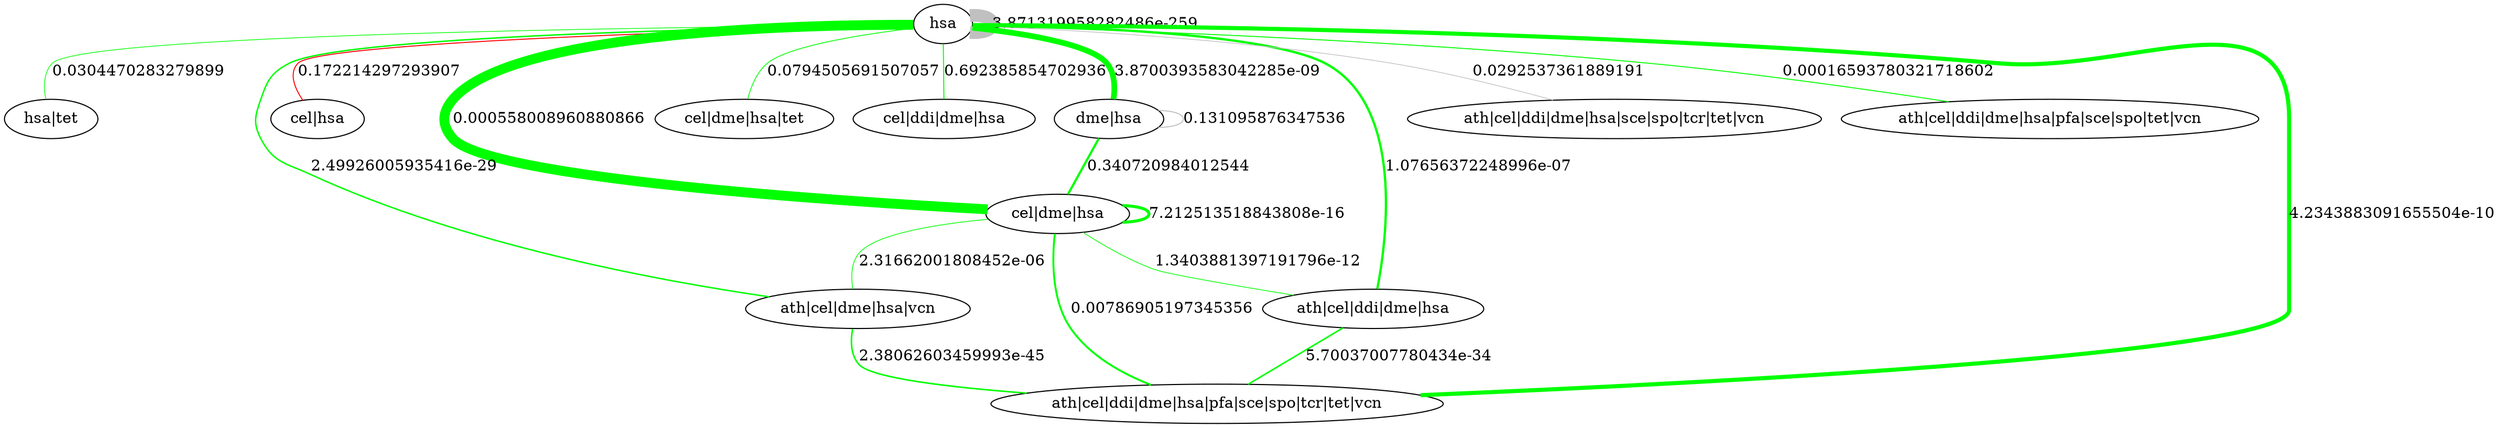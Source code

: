 graph  {
hsa;
"hsa|tet";
"dme|hsa";
"cel|hsa";
"cel|dme|hsa";
"cel|dme|hsa|tet";
"cel|ddi|dme|hsa";
"ath|cel|dme|hsa|vcn";
"ath|cel|ddi|dme|hsa";
"ath|cel|ddi|dme|hsa|sce|spo|tcr|tet|vcn";
"ath|cel|ddi|dme|hsa|pfa|sce|spo|tet|vcn";
"ath|cel|ddi|dme|hsa|pfa|sce|spo|tcr|tet|vcn";
hsa -- hsa  [A="---------+--------", B="---------+--------", PROF_A="---------+--------", PROF_Q="---------+--------", color=grey, expected_nab="3433.2935", label="3.871319958282486e-259", nab=2084, penwidth="11.711154818769318", style=solid, taxa_A=hsa, taxa_Q=hsa, taxonomy_A=eukar, taxonomy_Q=eukar];
hsa -- "hsa|tet"  [A="---------+--------", B="---------+------+-", PROF_A="---------+------+-", PROF_Q="---------+--------", color=green, expected_nab="136.6609", label="0.0304470283279899", nab=116, penwidth="0.6518685023883113", style=solid, taxa_A="hsa|tet", taxa_Q=hsa, taxonomy_A=eukar, taxonomy_Q=eukar];
hsa -- "dme|hsa"  [A="---------+--------", B="-------+-+--------", PROF_A="-------+-+--------", PROF_Q="---------+--------", color=green, expected_nab="794.4965", label="3.8700393583042285e-09", nab=929, penwidth="5.220567575161562", style=solid, taxa_A="dme|hsa", taxa_Q=hsa, taxonomy_A=eukar, taxonomy_Q=eukar];
hsa -- "cel|hsa"  [A="---------+--------", B="----+----+--------", PROF_A="----+----+--------", PROF_Q="---------+--------", color=red, expected_nab="145.3575", label="0.172214297293907", nab=159, penwidth="0.8935094127563923", style=solid, taxa_A="cel|hsa", taxa_Q=hsa, taxonomy_A=eukar, taxonomy_Q=eukar];
hsa -- "cel|dme|hsa"  [A="---------+--------", B="----+--+-+--------", PROF_A="----+--+-+--------", PROF_Q="---------+--------", color=green, expected_nab="1504.2012", label="0.000558008960880866", nab=1608, penwidth="9.036246136555212", style=solid, taxa_A="cel|dme|hsa", taxa_Q=hsa, taxonomy_A=eukar, taxonomy_Q=eukar];
hsa -- "cel|dme|hsa|tet"  [A="---------+--------", B="----+--+-+------+-", PROF_A="----+--+-+------+-", PROF_Q="---------+--------", color=green, expected_nab="150.6375", label="0.0794505691507057", nab=133, penwidth="0.7474009553245293", style=solid, taxa_A="cel|dme|hsa|tet", taxa_Q=hsa, taxonomy_A=eukar, taxonomy_Q=eukar];
hsa -- "cel|ddi|dme|hsa"  [A="---------+--------", B="----+-++-+--------", PROF_A="----+-++-+--------", PROF_Q="---------+--------", color=green, expected_nab="154.9858", label="0.692385854702936", nab=159, penwidth="0.8935094127563923", style=solid, taxa_A="cel|ddi|dme|hsa", taxa_Q=hsa, taxonomy_A=eukar, taxonomy_Q=eukar];
hsa -- "ath|cel|dme|hsa|vcn"  [A="---------+--------", B="-+--+--+-+-------+", PROF_A="-+--+--+-+-------+", PROF_Q="---------+--------", color=green, expected_nab="406.2555", label="2.49926005935416e-29", nab=232, penwidth="1.3037370047766226", style=solid, taxa_A="ath|cel|dme|hsa|vcn", taxa_Q=hsa, taxonomy_A=eukar, taxonomy_Q=eukar];
hsa -- "ath|cel|ddi|dme|hsa"  [A="---------+--------", B="-+--+-++-+--------", PROF_A="-+--+-++-+--------", PROF_Q="---------+--------", color=green, expected_nab="472.1012", label="1.07656372248996e-07", nab=380, penwidth="2.135431300927227", style=solid, taxa_A="ath|cel|ddi|dme|hsa", taxa_Q=hsa, taxonomy_A=eukar, taxonomy_Q=eukar];
hsa -- "ath|cel|ddi|dme|hsa|sce|spo|tcr|tet|vcn"  [A="---------+--------", B="-+--+-++-+--+-++++", PROF_A="-+--+-++-+--+-++++", PROF_Q="---------+--------", color=grey, expected_nab="137.9032", label="0.0292537361889191", nab=117, penwidth="0.6574880584433829", style=solid, taxa_A="ath|cel|ddi|dme|hsa|sce|spo|tcr|tet|vcn", taxa_Q=hsa, taxonomy_A=eukar, taxonomy_Q=eukar];
hsa -- "ath|cel|ddi|dme|hsa|pfa|sce|spo|tet|vcn"  [A="---------+--------", B="-+--+-++-++-+-+-++", PROF_A="-+--+-++-++-+-+-++", PROF_Q="---------+--------", color=green, expected_nab="196.6053", label="0.00016593780321718602", nab=154, penwidth="0.865411632481034", style=solid, taxa_A="ath|cel|ddi|dme|hsa|pfa|sce|spo|tet|vcn", taxa_Q=hsa, taxonomy_A=eukar, taxonomy_Q=eukar];
hsa -- "ath|cel|ddi|dme|hsa|pfa|sce|spo|tcr|tet|vcn"  [A="---------+--------", B="-+--+-++-++-+-++++", PROF_A="-+--+-++-++-+-++++", PROF_Q="---------+--------", color=green, expected_nab="813.1321", label="4.2343883091655504e-10", nab=673, penwidth="3.78196122506322", style=solid, taxa_A="ath|cel|ddi|dme|hsa|pfa|sce|spo|tcr|tet|vcn", taxa_Q=hsa, taxonomy_A=eukar, taxonomy_Q=eukar];
"dme|hsa" -- "dme|hsa"  [A="-------+-+--------", B="-------+-+--------", PROF_A="-------+-+--------", PROF_Q="-------+-+--------", color=grey, expected_nab="183.854", label="0.131095876347536", nab=165, penwidth="0.9272267490868222", style=solid, taxa_A="dme|hsa", taxa_Q="dme|hsa", taxonomy_A=eukar, taxonomy_Q=eukar];
"dme|hsa" -- "cel|dme|hsa"  [A="-------+-+--------", B="----+--+-+--------", PROF_A="----+--+-+--------", PROF_Q="-------+-+--------", color=green, expected_nab="348.0864", label="0.340720984012544", nab=364, penwidth="2.04551840404608", style=solid, taxa_A="cel|dme|hsa", taxa_Q="dme|hsa", taxonomy_A=eukar, taxonomy_Q=eukar];
"cel|dme|hsa" -- "cel|dme|hsa"  [A="----+--+-+--------", B="----+--+-+--------", PROF_A="----+--+-+--------", PROF_Q="----+--+-+--------", color=green, expected_nab="659.0236", label="7.212513518843808e-16", nab=486, penwidth="2.7311042427648218", style=solid, taxa_A="cel|dme|hsa", taxa_Q="cel|dme|hsa", taxonomy_A=eukar, taxonomy_Q=eukar];
"cel|dme|hsa" -- "ath|cel|dme|hsa|vcn"  [A="----+--+-+--------", B="-+--+--+-+-------+", PROF_A="-+--+--+-+-------+", PROF_Q="----+--+-+--------", color=green, expected_nab="177.9894", label="2.31662001808452e-06", nab=123, penwidth="0.6912053947738129", style=solid, taxa_A="ath|cel|dme|hsa|vcn", taxa_Q="cel|dme|hsa", taxonomy_A=eukar, taxonomy_Q=eukar];
"cel|dme|hsa" -- "ath|cel|ddi|dme|hsa"  [A="----+--+-+--------", B="-+--+-++-+--------", PROF_A="-+--+-++-+--------", PROF_Q="----+--+-+--------", color=green, expected_nab="206.8379", label="1.3403881397191796e-12", nab=120, penwidth="0.674346726608598", style=solid, taxa_A="ath|cel|ddi|dme|hsa", taxa_Q="cel|dme|hsa", taxonomy_A=eukar, taxonomy_Q=eukar];
"cel|dme|hsa" -- "ath|cel|ddi|dme|hsa|pfa|sce|spo|tcr|tet|vcn"  [A="----+--+-+--------", B="-+--+-++-++-+-++++", PROF_A="-+--+-++-++-+-++++", PROF_Q="----+--+-+--------", color=green, expected_nab="356.251", label="0.00786905197345356", nab=312, penwidth="1.7533014891823546", style=solid, taxa_A="ath|cel|ddi|dme|hsa|pfa|sce|spo|tcr|tet|vcn", taxa_Q="cel|dme|hsa", taxonomy_A=eukar, taxonomy_Q=eukar];
"ath|cel|dme|hsa|vcn" -- "ath|cel|ddi|dme|hsa|pfa|sce|spo|tcr|tet|vcn"  [A="-+--+--+-+-------+", B="-+--+-++-++-+-++++", PROF_A="-+--+-++-++-+-++++", PROF_Q="-+--+--+-+-------+", color=green, expected_nab="96.2165", label="2.38062603459993e-45", nab=249, penwidth="1.3992694577128408", style=solid, taxa_A="ath|cel|ddi|dme|hsa|pfa|sce|spo|tcr|tet|vcn", taxa_Q="ath|cel|dme|hsa|vcn", taxonomy_A=eukar, taxonomy_Q=eukar];
"ath|cel|ddi|dme|hsa" -- "ath|cel|ddi|dme|hsa|pfa|sce|spo|tcr|tet|vcn"  [A="-+--+-++-+--------", B="-+--+-++-++-+-++++", PROF_A="-+--+-++-++-+-++++", PROF_Q="-+--+-++-+--------", color=green, expected_nab="111.8112", label="5.70037007780434e-34", nab=249, penwidth="1.3992694577128408", style=solid, taxa_A="ath|cel|ddi|dme|hsa|pfa|sce|spo|tcr|tet|vcn", taxa_Q="ath|cel|ddi|dme|hsa", taxonomy_A=eukar, taxonomy_Q=eukar];
}
